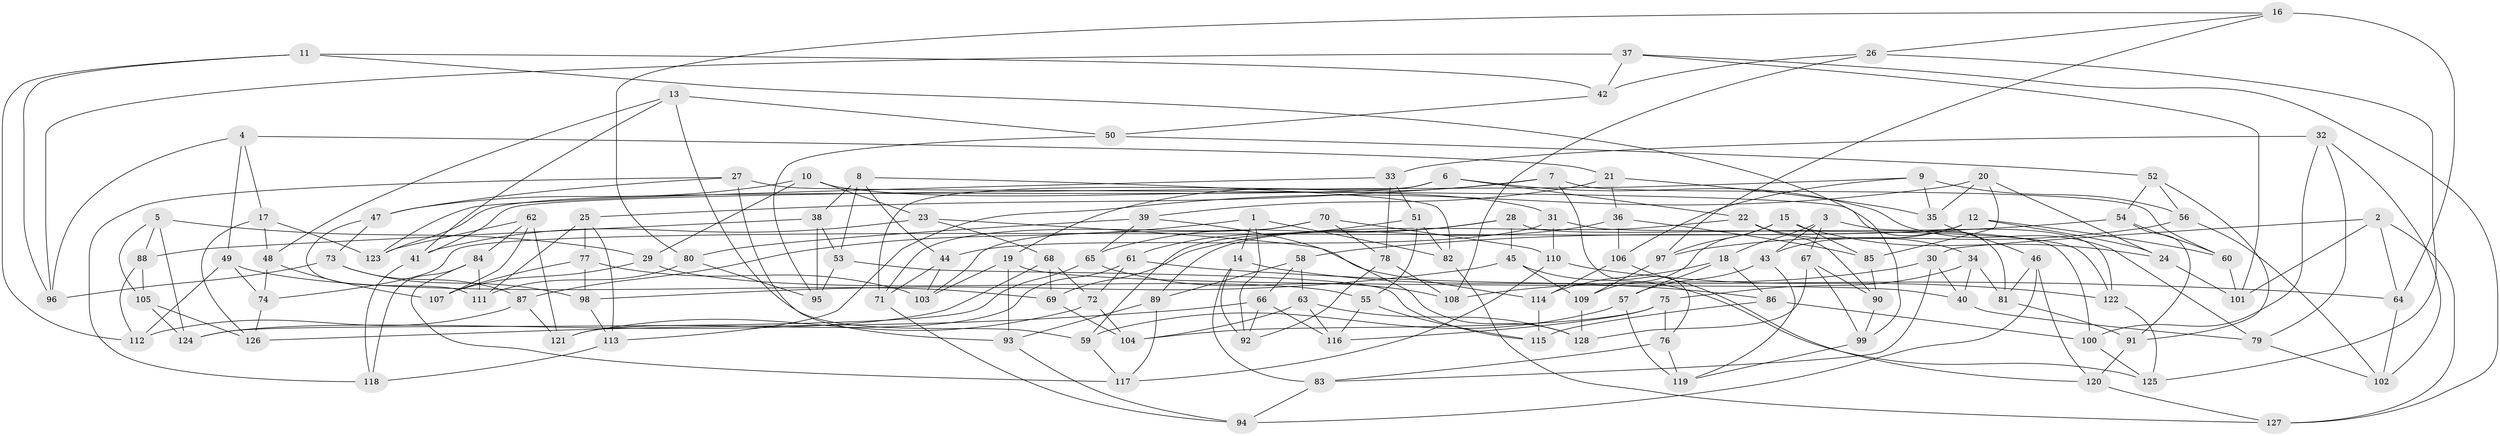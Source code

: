 // Generated by graph-tools (version 1.1) at 2025/37/03/09/25 02:37:52]
// undirected, 128 vertices, 256 edges
graph export_dot {
graph [start="1"]
  node [color=gray90,style=filled];
  1;
  2;
  3;
  4;
  5;
  6;
  7;
  8;
  9;
  10;
  11;
  12;
  13;
  14;
  15;
  16;
  17;
  18;
  19;
  20;
  21;
  22;
  23;
  24;
  25;
  26;
  27;
  28;
  29;
  30;
  31;
  32;
  33;
  34;
  35;
  36;
  37;
  38;
  39;
  40;
  41;
  42;
  43;
  44;
  45;
  46;
  47;
  48;
  49;
  50;
  51;
  52;
  53;
  54;
  55;
  56;
  57;
  58;
  59;
  60;
  61;
  62;
  63;
  64;
  65;
  66;
  67;
  68;
  69;
  70;
  71;
  72;
  73;
  74;
  75;
  76;
  77;
  78;
  79;
  80;
  81;
  82;
  83;
  84;
  85;
  86;
  87;
  88;
  89;
  90;
  91;
  92;
  93;
  94;
  95;
  96;
  97;
  98;
  99;
  100;
  101;
  102;
  103;
  104;
  105;
  106;
  107;
  108;
  109;
  110;
  111;
  112;
  113;
  114;
  115;
  116;
  117;
  118;
  119;
  120;
  121;
  122;
  123;
  124;
  125;
  126;
  127;
  128;
  1 -- 87;
  1 -- 14;
  1 -- 92;
  1 -- 82;
  2 -- 30;
  2 -- 127;
  2 -- 101;
  2 -- 64;
  3 -- 43;
  3 -- 122;
  3 -- 67;
  3 -- 18;
  4 -- 21;
  4 -- 49;
  4 -- 96;
  4 -- 17;
  5 -- 88;
  5 -- 29;
  5 -- 124;
  5 -- 105;
  6 -- 79;
  6 -- 123;
  6 -- 71;
  6 -- 22;
  7 -- 19;
  7 -- 76;
  7 -- 25;
  7 -- 60;
  8 -- 82;
  8 -- 38;
  8 -- 44;
  8 -- 53;
  9 -- 41;
  9 -- 106;
  9 -- 35;
  9 -- 56;
  10 -- 23;
  10 -- 29;
  10 -- 31;
  10 -- 47;
  11 -- 112;
  11 -- 99;
  11 -- 96;
  11 -- 42;
  12 -- 60;
  12 -- 24;
  12 -- 74;
  12 -- 43;
  13 -- 41;
  13 -- 59;
  13 -- 50;
  13 -- 48;
  14 -- 92;
  14 -- 83;
  14 -- 86;
  15 -- 85;
  15 -- 109;
  15 -- 24;
  15 -- 97;
  16 -- 80;
  16 -- 64;
  16 -- 26;
  16 -- 97;
  17 -- 126;
  17 -- 48;
  17 -- 123;
  18 -- 57;
  18 -- 86;
  18 -- 114;
  19 -- 40;
  19 -- 93;
  19 -- 103;
  20 -- 85;
  20 -- 113;
  20 -- 35;
  20 -- 24;
  21 -- 39;
  21 -- 36;
  21 -- 35;
  22 -- 89;
  22 -- 34;
  22 -- 90;
  23 -- 114;
  23 -- 68;
  23 -- 41;
  24 -- 101;
  25 -- 111;
  25 -- 77;
  25 -- 113;
  26 -- 42;
  26 -- 108;
  26 -- 125;
  27 -- 81;
  27 -- 47;
  27 -- 93;
  27 -- 118;
  28 -- 65;
  28 -- 45;
  28 -- 100;
  28 -- 59;
  29 -- 107;
  29 -- 55;
  30 -- 40;
  30 -- 108;
  30 -- 83;
  31 -- 110;
  31 -- 122;
  31 -- 44;
  32 -- 33;
  32 -- 102;
  32 -- 100;
  32 -- 79;
  33 -- 51;
  33 -- 123;
  33 -- 78;
  34 -- 40;
  34 -- 81;
  34 -- 75;
  35 -- 46;
  36 -- 69;
  36 -- 106;
  36 -- 85;
  37 -- 42;
  37 -- 101;
  37 -- 127;
  37 -- 96;
  38 -- 53;
  38 -- 95;
  38 -- 88;
  39 -- 80;
  39 -- 128;
  39 -- 65;
  40 -- 79;
  41 -- 118;
  42 -- 50;
  43 -- 119;
  43 -- 57;
  44 -- 71;
  44 -- 103;
  45 -- 98;
  45 -- 125;
  45 -- 109;
  46 -- 94;
  46 -- 81;
  46 -- 120;
  47 -- 73;
  47 -- 111;
  48 -- 74;
  48 -- 107;
  49 -- 74;
  49 -- 112;
  49 -- 69;
  50 -- 52;
  50 -- 95;
  51 -- 55;
  51 -- 61;
  51 -- 82;
  52 -- 56;
  52 -- 54;
  52 -- 91;
  53 -- 95;
  53 -- 115;
  54 -- 58;
  54 -- 60;
  54 -- 91;
  55 -- 116;
  55 -- 115;
  56 -- 102;
  56 -- 97;
  57 -- 119;
  57 -- 59;
  58 -- 66;
  58 -- 63;
  58 -- 89;
  59 -- 117;
  60 -- 101;
  61 -- 121;
  61 -- 72;
  61 -- 64;
  62 -- 84;
  62 -- 123;
  62 -- 107;
  62 -- 121;
  63 -- 104;
  63 -- 128;
  63 -- 116;
  64 -- 102;
  65 -- 108;
  65 -- 124;
  66 -- 92;
  66 -- 126;
  66 -- 116;
  67 -- 128;
  67 -- 90;
  67 -- 99;
  68 -- 72;
  68 -- 124;
  68 -- 69;
  69 -- 104;
  70 -- 78;
  70 -- 71;
  70 -- 110;
  70 -- 103;
  71 -- 94;
  72 -- 121;
  72 -- 104;
  73 -- 98;
  73 -- 96;
  73 -- 87;
  74 -- 126;
  75 -- 116;
  75 -- 104;
  75 -- 76;
  76 -- 83;
  76 -- 119;
  77 -- 98;
  77 -- 103;
  77 -- 107;
  78 -- 108;
  78 -- 92;
  79 -- 102;
  80 -- 111;
  80 -- 95;
  81 -- 91;
  82 -- 127;
  83 -- 94;
  84 -- 111;
  84 -- 118;
  84 -- 117;
  85 -- 90;
  86 -- 100;
  86 -- 115;
  87 -- 112;
  87 -- 121;
  88 -- 112;
  88 -- 105;
  89 -- 117;
  89 -- 93;
  90 -- 99;
  91 -- 120;
  93 -- 94;
  97 -- 109;
  98 -- 113;
  99 -- 119;
  100 -- 125;
  105 -- 124;
  105 -- 126;
  106 -- 114;
  106 -- 120;
  109 -- 128;
  110 -- 122;
  110 -- 117;
  113 -- 118;
  114 -- 115;
  120 -- 127;
  122 -- 125;
}
